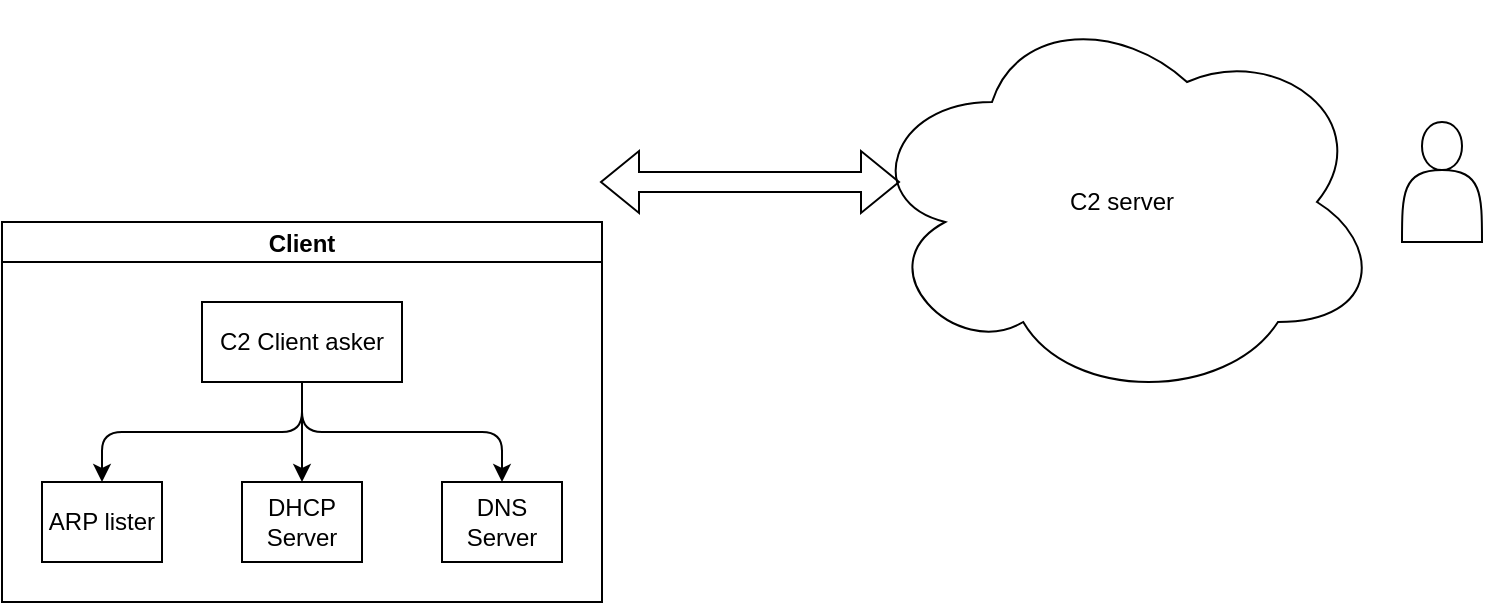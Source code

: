 <mxfile version="24.7.8">
  <diagram name="Sida-1" id="-jQkhnTfDdet3lGFijx7">
    <mxGraphModel dx="1098" dy="820" grid="1" gridSize="10" guides="1" tooltips="1" connect="1" arrows="1" fold="1" page="1" pageScale="1" pageWidth="827" pageHeight="1169" math="0" shadow="0">
      <root>
        <mxCell id="0" />
        <mxCell id="1" parent="0" />
        <mxCell id="PJlQ_n1uTGGIcaRoA8Un-1" value="C2 server" style="ellipse;shape=cloud;whiteSpace=wrap;html=1;" vertex="1" parent="1">
          <mxGeometry x="470" y="90" width="260" height="200" as="geometry" />
        </mxCell>
        <mxCell id="PJlQ_n1uTGGIcaRoA8Un-2" value="" style="shape=flexArrow;endArrow=classic;startArrow=classic;html=1;rounded=0;" edge="1" parent="1">
          <mxGeometry width="100" height="100" relative="1" as="geometry">
            <mxPoint x="339" y="180" as="sourcePoint" />
            <mxPoint x="489" y="180" as="targetPoint" />
          </mxGeometry>
        </mxCell>
        <mxCell id="PJlQ_n1uTGGIcaRoA8Un-3" value="" style="shape=actor;whiteSpace=wrap;html=1;" vertex="1" parent="1">
          <mxGeometry x="740" y="150" width="40" height="60" as="geometry" />
        </mxCell>
        <mxCell id="PJlQ_n1uTGGIcaRoA8Un-8" value="Client" style="swimlane;startSize=20;horizontal=1;childLayout=treeLayout;horizontalTree=0;sortEdges=1;resizable=0;containerType=tree;fontSize=12;" vertex="1" parent="1">
          <mxGeometry x="40" y="200" width="300" height="190" as="geometry" />
        </mxCell>
        <mxCell id="PJlQ_n1uTGGIcaRoA8Un-9" value="&lt;div&gt;C2 Client asker&lt;/div&gt;" style="whiteSpace=wrap;html=1;" vertex="1" parent="PJlQ_n1uTGGIcaRoA8Un-8">
          <mxGeometry x="100" y="40" width="100" height="40" as="geometry" />
        </mxCell>
        <mxCell id="PJlQ_n1uTGGIcaRoA8Un-10" value="ARP lister" style="whiteSpace=wrap;html=1;" vertex="1" parent="PJlQ_n1uTGGIcaRoA8Un-8">
          <mxGeometry x="20" y="130" width="60" height="40" as="geometry" />
        </mxCell>
        <mxCell id="PJlQ_n1uTGGIcaRoA8Un-11" value="" style="edgeStyle=elbowEdgeStyle;elbow=vertical;html=1;rounded=1;curved=0;sourcePerimeterSpacing=0;targetPerimeterSpacing=0;startSize=6;endSize=6;" edge="1" parent="PJlQ_n1uTGGIcaRoA8Un-8" source="PJlQ_n1uTGGIcaRoA8Un-9" target="PJlQ_n1uTGGIcaRoA8Un-10">
          <mxGeometry relative="1" as="geometry" />
        </mxCell>
        <mxCell id="PJlQ_n1uTGGIcaRoA8Un-12" value="DHCP Server" style="whiteSpace=wrap;html=1;" vertex="1" parent="PJlQ_n1uTGGIcaRoA8Un-8">
          <mxGeometry x="120" y="130" width="60" height="40" as="geometry" />
        </mxCell>
        <mxCell id="PJlQ_n1uTGGIcaRoA8Un-13" value="" style="edgeStyle=elbowEdgeStyle;elbow=vertical;html=1;rounded=1;curved=0;sourcePerimeterSpacing=0;targetPerimeterSpacing=0;startSize=6;endSize=6;" edge="1" parent="PJlQ_n1uTGGIcaRoA8Un-8" source="PJlQ_n1uTGGIcaRoA8Un-9" target="PJlQ_n1uTGGIcaRoA8Un-12">
          <mxGeometry relative="1" as="geometry" />
        </mxCell>
        <mxCell id="PJlQ_n1uTGGIcaRoA8Un-21" value="DNS Server" style="whiteSpace=wrap;html=1;" vertex="1" parent="PJlQ_n1uTGGIcaRoA8Un-8">
          <mxGeometry x="220" y="130" width="60" height="40" as="geometry" />
        </mxCell>
        <mxCell id="PJlQ_n1uTGGIcaRoA8Un-22" value="" style="edgeStyle=elbowEdgeStyle;elbow=vertical;html=1;rounded=1;curved=0;sourcePerimeterSpacing=0;targetPerimeterSpacing=0;startSize=6;endSize=6;exitX=0.5;exitY=1;exitDx=0;exitDy=0;" edge="1" parent="PJlQ_n1uTGGIcaRoA8Un-8" target="PJlQ_n1uTGGIcaRoA8Un-21" source="PJlQ_n1uTGGIcaRoA8Un-9">
          <mxGeometry relative="1" as="geometry">
            <mxPoint x="290" y="280" as="sourcePoint" />
          </mxGeometry>
        </mxCell>
      </root>
    </mxGraphModel>
  </diagram>
</mxfile>
